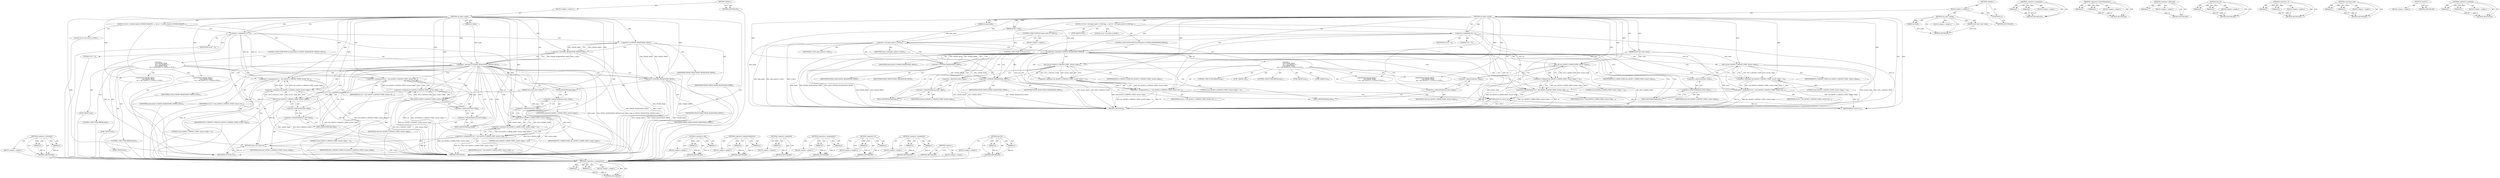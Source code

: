 digraph "&lt;operator&gt;.notEquals" {
vulnerable_106 [label=<(METHOD,&lt;operator&gt;.notEquals)>];
vulnerable_107 [label=<(PARAM,p1)>];
vulnerable_108 [label=<(PARAM,p2)>];
vulnerable_109 [label=<(BLOCK,&lt;empty&gt;,&lt;empty&gt;)>];
vulnerable_110 [label=<(METHOD_RETURN,ANY)>];
vulnerable_6 [label=<(METHOD,&lt;global&gt;)<SUB>1</SUB>>];
vulnerable_7 [label=<(BLOCK,&lt;empty&gt;,&lt;empty&gt;)<SUB>1</SUB>>];
vulnerable_8 [label=<(METHOD,can_open_cached)<SUB>1</SUB>>];
vulnerable_9 [label=<(PARAM,struct nfs4_state *state)<SUB>1</SUB>>];
vulnerable_10 [label=<(PARAM,int mode)<SUB>1</SUB>>];
vulnerable_11 [label=<(BLOCK,{
 	int ret = 0;
	switch (mode &amp; (FMODE_READ|FM...,{
 	int ret = 0;
	switch (mode &amp; (FMODE_READ|FM...)<SUB>2</SUB>>];
vulnerable_12 [label="<(LOCAL,int ret: int)<SUB>3</SUB>>"];
vulnerable_13 [label=<(&lt;operator&gt;.assignment,ret = 0)<SUB>3</SUB>>];
vulnerable_14 [label=<(IDENTIFIER,ret,ret = 0)<SUB>3</SUB>>];
vulnerable_15 [label=<(LITERAL,0,ret = 0)<SUB>3</SUB>>];
vulnerable_16 [label=<(CONTROL_STRUCTURE,SWITCH,switch(mode &amp; (FMODE_READ|FMODE_WRITE|O_EXCL)))<SUB>4</SUB>>];
vulnerable_17 [label=<(&lt;operator&gt;.and,mode &amp; (FMODE_READ|FMODE_WRITE|O_EXCL))<SUB>4</SUB>>];
vulnerable_18 [label=<(IDENTIFIER,mode,mode &amp; (FMODE_READ|FMODE_WRITE|O_EXCL))<SUB>4</SUB>>];
vulnerable_19 [label=<(&lt;operator&gt;.or,FMODE_READ|FMODE_WRITE|O_EXCL)<SUB>4</SUB>>];
vulnerable_20 [label=<(&lt;operator&gt;.or,FMODE_READ|FMODE_WRITE)<SUB>4</SUB>>];
vulnerable_21 [label=<(IDENTIFIER,FMODE_READ,FMODE_READ|FMODE_WRITE)<SUB>4</SUB>>];
vulnerable_22 [label=<(IDENTIFIER,FMODE_WRITE,FMODE_READ|FMODE_WRITE)<SUB>4</SUB>>];
vulnerable_23 [label=<(IDENTIFIER,O_EXCL,FMODE_READ|FMODE_WRITE|O_EXCL)<SUB>4</SUB>>];
vulnerable_24 [label="<(BLOCK,{
 		case FMODE_READ:
 			ret |= test_bit(NFS_O...,{
 		case FMODE_READ:
 			ret |= test_bit(NFS_O...)<SUB>4</SUB>>"];
vulnerable_25 [label=<(JUMP_TARGET,case)<SUB>5</SUB>>];
vulnerable_26 [label="<(IDENTIFIER,FMODE_READ,{
 		case FMODE_READ:
 			ret |= test_bit(NFS_O...)<SUB>5</SUB>>"];
vulnerable_27 [label=<(&lt;operators&gt;.assignmentOr,ret |= test_bit(NFS_O_RDONLY_STATE, &amp;state-&gt;fla...)<SUB>6</SUB>>];
vulnerable_28 [label=<(IDENTIFIER,ret,ret |= test_bit(NFS_O_RDONLY_STATE, &amp;state-&gt;fla...)<SUB>6</SUB>>];
vulnerable_29 [label=<(&lt;operator&gt;.notEquals,test_bit(NFS_O_RDONLY_STATE, &amp;state-&gt;flags) != 0)<SUB>6</SUB>>];
vulnerable_30 [label=<(test_bit,test_bit(NFS_O_RDONLY_STATE, &amp;state-&gt;flags))<SUB>6</SUB>>];
vulnerable_31 [label=<(IDENTIFIER,NFS_O_RDONLY_STATE,test_bit(NFS_O_RDONLY_STATE, &amp;state-&gt;flags))<SUB>6</SUB>>];
vulnerable_32 [label=<(&lt;operator&gt;.addressOf,&amp;state-&gt;flags)<SUB>6</SUB>>];
vulnerable_33 [label=<(&lt;operator&gt;.indirectFieldAccess,state-&gt;flags)<SUB>6</SUB>>];
vulnerable_34 [label=<(IDENTIFIER,state,test_bit(NFS_O_RDONLY_STATE, &amp;state-&gt;flags))<SUB>6</SUB>>];
vulnerable_35 [label=<(FIELD_IDENTIFIER,flags,flags)<SUB>6</SUB>>];
vulnerable_36 [label=<(LITERAL,0,test_bit(NFS_O_RDONLY_STATE, &amp;state-&gt;flags) != 0)<SUB>6</SUB>>];
vulnerable_37 [label=<(CONTROL_STRUCTURE,BREAK,break;)<SUB>7</SUB>>];
vulnerable_38 [label=<(JUMP_TARGET,case)<SUB>8</SUB>>];
vulnerable_39 [label="<(IDENTIFIER,FMODE_WRITE,{
 		case FMODE_READ:
 			ret |= test_bit(NFS_O...)<SUB>8</SUB>>"];
vulnerable_40 [label=<(&lt;operators&gt;.assignmentOr,ret |= test_bit(NFS_O_WRONLY_STATE, &amp;state-&gt;fla...)<SUB>9</SUB>>];
vulnerable_41 [label=<(IDENTIFIER,ret,ret |= test_bit(NFS_O_WRONLY_STATE, &amp;state-&gt;fla...)<SUB>9</SUB>>];
vulnerable_42 [label=<(&lt;operator&gt;.notEquals,test_bit(NFS_O_WRONLY_STATE, &amp;state-&gt;flags) != 0)<SUB>9</SUB>>];
vulnerable_43 [label=<(test_bit,test_bit(NFS_O_WRONLY_STATE, &amp;state-&gt;flags))<SUB>9</SUB>>];
vulnerable_44 [label=<(IDENTIFIER,NFS_O_WRONLY_STATE,test_bit(NFS_O_WRONLY_STATE, &amp;state-&gt;flags))<SUB>9</SUB>>];
vulnerable_45 [label=<(&lt;operator&gt;.addressOf,&amp;state-&gt;flags)<SUB>9</SUB>>];
vulnerable_46 [label=<(&lt;operator&gt;.indirectFieldAccess,state-&gt;flags)<SUB>9</SUB>>];
vulnerable_47 [label=<(IDENTIFIER,state,test_bit(NFS_O_WRONLY_STATE, &amp;state-&gt;flags))<SUB>9</SUB>>];
vulnerable_48 [label=<(FIELD_IDENTIFIER,flags,flags)<SUB>9</SUB>>];
vulnerable_49 [label=<(LITERAL,0,test_bit(NFS_O_WRONLY_STATE, &amp;state-&gt;flags) != 0)<SUB>9</SUB>>];
vulnerable_50 [label=<(CONTROL_STRUCTURE,BREAK,break;)<SUB>10</SUB>>];
vulnerable_51 [label=<(JUMP_TARGET,case)<SUB>11</SUB>>];
vulnerable_52 [label=<(&lt;operator&gt;.or,FMODE_READ|FMODE_WRITE)<SUB>11</SUB>>];
vulnerable_53 [label=<(IDENTIFIER,FMODE_READ,FMODE_READ|FMODE_WRITE)<SUB>11</SUB>>];
vulnerable_54 [label=<(IDENTIFIER,FMODE_WRITE,FMODE_READ|FMODE_WRITE)<SUB>11</SUB>>];
vulnerable_55 [label=<(&lt;operators&gt;.assignmentOr,ret |= test_bit(NFS_O_RDWR_STATE, &amp;state-&gt;flags...)<SUB>12</SUB>>];
vulnerable_56 [label=<(IDENTIFIER,ret,ret |= test_bit(NFS_O_RDWR_STATE, &amp;state-&gt;flags...)<SUB>12</SUB>>];
vulnerable_57 [label=<(&lt;operator&gt;.notEquals,test_bit(NFS_O_RDWR_STATE, &amp;state-&gt;flags) != 0)<SUB>12</SUB>>];
vulnerable_58 [label=<(test_bit,test_bit(NFS_O_RDWR_STATE, &amp;state-&gt;flags))<SUB>12</SUB>>];
vulnerable_59 [label=<(IDENTIFIER,NFS_O_RDWR_STATE,test_bit(NFS_O_RDWR_STATE, &amp;state-&gt;flags))<SUB>12</SUB>>];
vulnerable_60 [label=<(&lt;operator&gt;.addressOf,&amp;state-&gt;flags)<SUB>12</SUB>>];
vulnerable_61 [label=<(&lt;operator&gt;.indirectFieldAccess,state-&gt;flags)<SUB>12</SUB>>];
vulnerable_62 [label=<(IDENTIFIER,state,test_bit(NFS_O_RDWR_STATE, &amp;state-&gt;flags))<SUB>12</SUB>>];
vulnerable_63 [label=<(FIELD_IDENTIFIER,flags,flags)<SUB>12</SUB>>];
vulnerable_64 [label=<(LITERAL,0,test_bit(NFS_O_RDWR_STATE, &amp;state-&gt;flags) != 0)<SUB>12</SUB>>];
vulnerable_65 [label=<(RETURN,return ret;,return ret;)<SUB>14</SUB>>];
vulnerable_66 [label=<(IDENTIFIER,ret,return ret;)<SUB>14</SUB>>];
vulnerable_67 [label=<(METHOD_RETURN,int)<SUB>1</SUB>>];
vulnerable_69 [label=<(METHOD_RETURN,ANY)<SUB>1</SUB>>];
vulnerable_91 [label=<(METHOD,&lt;operator&gt;.and)>];
vulnerable_92 [label=<(PARAM,p1)>];
vulnerable_93 [label=<(PARAM,p2)>];
vulnerable_94 [label=<(BLOCK,&lt;empty&gt;,&lt;empty&gt;)>];
vulnerable_95 [label=<(METHOD_RETURN,ANY)>];
vulnerable_120 [label=<(METHOD,&lt;operator&gt;.indirectFieldAccess)>];
vulnerable_121 [label=<(PARAM,p1)>];
vulnerable_122 [label=<(PARAM,p2)>];
vulnerable_123 [label=<(BLOCK,&lt;empty&gt;,&lt;empty&gt;)>];
vulnerable_124 [label=<(METHOD_RETURN,ANY)>];
vulnerable_116 [label=<(METHOD,&lt;operator&gt;.addressOf)>];
vulnerable_117 [label=<(PARAM,p1)>];
vulnerable_118 [label=<(BLOCK,&lt;empty&gt;,&lt;empty&gt;)>];
vulnerable_119 [label=<(METHOD_RETURN,ANY)>];
vulnerable_101 [label=<(METHOD,&lt;operators&gt;.assignmentOr)>];
vulnerable_102 [label=<(PARAM,p1)>];
vulnerable_103 [label=<(PARAM,p2)>];
vulnerable_104 [label=<(BLOCK,&lt;empty&gt;,&lt;empty&gt;)>];
vulnerable_105 [label=<(METHOD_RETURN,ANY)>];
vulnerable_96 [label=<(METHOD,&lt;operator&gt;.or)>];
vulnerable_97 [label=<(PARAM,p1)>];
vulnerable_98 [label=<(PARAM,p2)>];
vulnerable_99 [label=<(BLOCK,&lt;empty&gt;,&lt;empty&gt;)>];
vulnerable_100 [label=<(METHOD_RETURN,ANY)>];
vulnerable_86 [label=<(METHOD,&lt;operator&gt;.assignment)>];
vulnerable_87 [label=<(PARAM,p1)>];
vulnerable_88 [label=<(PARAM,p2)>];
vulnerable_89 [label=<(BLOCK,&lt;empty&gt;,&lt;empty&gt;)>];
vulnerable_90 [label=<(METHOD_RETURN,ANY)>];
vulnerable_80 [label=<(METHOD,&lt;global&gt;)<SUB>1</SUB>>];
vulnerable_81 [label=<(BLOCK,&lt;empty&gt;,&lt;empty&gt;)>];
vulnerable_82 [label=<(METHOD_RETURN,ANY)>];
vulnerable_111 [label=<(METHOD,test_bit)>];
vulnerable_112 [label=<(PARAM,p1)>];
vulnerable_113 [label=<(PARAM,p2)>];
vulnerable_114 [label=<(BLOCK,&lt;empty&gt;,&lt;empty&gt;)>];
vulnerable_115 [label=<(METHOD_RETURN,ANY)>];
fixed_116 [label=<(METHOD,&lt;operators&gt;.assignmentOr)>];
fixed_117 [label=<(PARAM,p1)>];
fixed_118 [label=<(PARAM,p2)>];
fixed_119 [label=<(BLOCK,&lt;empty&gt;,&lt;empty&gt;)>];
fixed_120 [label=<(METHOD_RETURN,ANY)>];
fixed_6 [label=<(METHOD,&lt;global&gt;)<SUB>1</SUB>>];
fixed_7 [label=<(BLOCK,&lt;empty&gt;,&lt;empty&gt;)<SUB>1</SUB>>];
fixed_8 [label=<(METHOD,can_open_cached)<SUB>1</SUB>>];
fixed_9 [label=<(PARAM,struct nfs4_state *state)<SUB>1</SUB>>];
fixed_10 [label=<(PARAM,int mode)<SUB>1</SUB>>];
fixed_11 [label=<(BLOCK,&lt;empty&gt;,&lt;empty&gt;)>];
fixed_12 [label=<(METHOD_RETURN,int)<SUB>1</SUB>>];
fixed_14 [label=<(UNKNOWN,),))<SUB>1</SUB>>];
fixed_15 [label=<(METHOD,can_open_cached)<SUB>2</SUB>>];
fixed_16 [label=<(PARAM,struct nfs4_state *state)<SUB>2</SUB>>];
fixed_17 [label=<(PARAM,fmode_t mode)<SUB>2</SUB>>];
fixed_18 [label=<(PARAM,int open_mode)<SUB>2</SUB>>];
fixed_19 [label=<(BLOCK,{
 	int ret = 0;

	if (open_mode &amp; O_EXCL)
		go...,{
 	int ret = 0;

	if (open_mode &amp; O_EXCL)
		go...)<SUB>3</SUB>>];
fixed_20 [label="<(LOCAL,int ret: int)<SUB>4</SUB>>"];
fixed_21 [label=<(&lt;operator&gt;.assignment,ret = 0)<SUB>4</SUB>>];
fixed_22 [label=<(IDENTIFIER,ret,ret = 0)<SUB>4</SUB>>];
fixed_23 [label=<(LITERAL,0,ret = 0)<SUB>4</SUB>>];
fixed_24 [label=<(CONTROL_STRUCTURE,IF,if (open_mode &amp; O_EXCL))<SUB>6</SUB>>];
fixed_25 [label=<(&lt;operator&gt;.and,open_mode &amp; O_EXCL)<SUB>6</SUB>>];
fixed_26 [label=<(IDENTIFIER,open_mode,open_mode &amp; O_EXCL)<SUB>6</SUB>>];
fixed_27 [label=<(IDENTIFIER,O_EXCL,open_mode &amp; O_EXCL)<SUB>6</SUB>>];
fixed_28 [label=<(BLOCK,&lt;empty&gt;,&lt;empty&gt;)<SUB>7</SUB>>];
fixed_29 [label=<(CONTROL_STRUCTURE,GOTO,goto out;)<SUB>7</SUB>>];
fixed_30 [label=<(CONTROL_STRUCTURE,SWITCH,switch(mode &amp; (FMODE_READ|FMODE_WRITE)))<SUB>8</SUB>>];
fixed_31 [label=<(&lt;operator&gt;.and,mode &amp; (FMODE_READ|FMODE_WRITE))<SUB>8</SUB>>];
fixed_32 [label=<(IDENTIFIER,mode,mode &amp; (FMODE_READ|FMODE_WRITE))<SUB>8</SUB>>];
fixed_33 [label=<(&lt;operator&gt;.or,FMODE_READ|FMODE_WRITE)<SUB>8</SUB>>];
fixed_34 [label=<(IDENTIFIER,FMODE_READ,FMODE_READ|FMODE_WRITE)<SUB>8</SUB>>];
fixed_35 [label=<(IDENTIFIER,FMODE_WRITE,FMODE_READ|FMODE_WRITE)<SUB>8</SUB>>];
fixed_36 [label="<(BLOCK,{
 		case FMODE_READ:
 			ret |= test_bit(NFS_O...,{
 		case FMODE_READ:
 			ret |= test_bit(NFS_O...)<SUB>8</SUB>>"];
fixed_37 [label=<(JUMP_TARGET,case)<SUB>9</SUB>>];
fixed_38 [label="<(IDENTIFIER,FMODE_READ,{
 		case FMODE_READ:
 			ret |= test_bit(NFS_O...)<SUB>9</SUB>>"];
fixed_39 [label=<(&lt;operators&gt;.assignmentOr,ret |= test_bit(NFS_O_RDONLY_STATE, &amp;state-&gt;fla...)<SUB>10</SUB>>];
fixed_40 [label=<(IDENTIFIER,ret,ret |= test_bit(NFS_O_RDONLY_STATE, &amp;state-&gt;fla...)<SUB>10</SUB>>];
fixed_41 [label=<(&lt;operator&gt;.notEquals,test_bit(NFS_O_RDONLY_STATE, &amp;state-&gt;flags) != 0)<SUB>10</SUB>>];
fixed_42 [label=<(test_bit,test_bit(NFS_O_RDONLY_STATE, &amp;state-&gt;flags))<SUB>10</SUB>>];
fixed_43 [label=<(IDENTIFIER,NFS_O_RDONLY_STATE,test_bit(NFS_O_RDONLY_STATE, &amp;state-&gt;flags))<SUB>10</SUB>>];
fixed_44 [label=<(&lt;operator&gt;.addressOf,&amp;state-&gt;flags)<SUB>10</SUB>>];
fixed_45 [label=<(&lt;operator&gt;.indirectFieldAccess,state-&gt;flags)<SUB>10</SUB>>];
fixed_46 [label=<(IDENTIFIER,state,test_bit(NFS_O_RDONLY_STATE, &amp;state-&gt;flags))<SUB>10</SUB>>];
fixed_47 [label=<(FIELD_IDENTIFIER,flags,flags)<SUB>10</SUB>>];
fixed_48 [label=<(LITERAL,0,test_bit(NFS_O_RDONLY_STATE, &amp;state-&gt;flags) != 0)<SUB>10</SUB>>];
fixed_49 [label=<(CONTROL_STRUCTURE,BREAK,break;)<SUB>11</SUB>>];
fixed_50 [label=<(JUMP_TARGET,case)<SUB>12</SUB>>];
fixed_51 [label="<(IDENTIFIER,FMODE_WRITE,{
 		case FMODE_READ:
 			ret |= test_bit(NFS_O...)<SUB>12</SUB>>"];
fixed_52 [label=<(&lt;operators&gt;.assignmentOr,ret |= test_bit(NFS_O_WRONLY_STATE, &amp;state-&gt;fla...)<SUB>13</SUB>>];
fixed_53 [label=<(IDENTIFIER,ret,ret |= test_bit(NFS_O_WRONLY_STATE, &amp;state-&gt;fla...)<SUB>13</SUB>>];
fixed_54 [label=<(&lt;operator&gt;.notEquals,test_bit(NFS_O_WRONLY_STATE, &amp;state-&gt;flags) != 0)<SUB>13</SUB>>];
fixed_55 [label=<(test_bit,test_bit(NFS_O_WRONLY_STATE, &amp;state-&gt;flags))<SUB>13</SUB>>];
fixed_56 [label=<(IDENTIFIER,NFS_O_WRONLY_STATE,test_bit(NFS_O_WRONLY_STATE, &amp;state-&gt;flags))<SUB>13</SUB>>];
fixed_57 [label=<(&lt;operator&gt;.addressOf,&amp;state-&gt;flags)<SUB>13</SUB>>];
fixed_58 [label=<(&lt;operator&gt;.indirectFieldAccess,state-&gt;flags)<SUB>13</SUB>>];
fixed_59 [label=<(IDENTIFIER,state,test_bit(NFS_O_WRONLY_STATE, &amp;state-&gt;flags))<SUB>13</SUB>>];
fixed_60 [label=<(FIELD_IDENTIFIER,flags,flags)<SUB>13</SUB>>];
fixed_61 [label=<(LITERAL,0,test_bit(NFS_O_WRONLY_STATE, &amp;state-&gt;flags) != 0)<SUB>13</SUB>>];
fixed_62 [label=<(CONTROL_STRUCTURE,BREAK,break;)<SUB>14</SUB>>];
fixed_63 [label=<(JUMP_TARGET,case)<SUB>15</SUB>>];
fixed_64 [label=<(&lt;operator&gt;.or,FMODE_READ|FMODE_WRITE)<SUB>15</SUB>>];
fixed_65 [label=<(IDENTIFIER,FMODE_READ,FMODE_READ|FMODE_WRITE)<SUB>15</SUB>>];
fixed_66 [label=<(IDENTIFIER,FMODE_WRITE,FMODE_READ|FMODE_WRITE)<SUB>15</SUB>>];
fixed_67 [label=<(&lt;operators&gt;.assignmentOr,ret |= test_bit(NFS_O_RDWR_STATE, &amp;state-&gt;flags...)<SUB>16</SUB>>];
fixed_68 [label=<(IDENTIFIER,ret,ret |= test_bit(NFS_O_RDWR_STATE, &amp;state-&gt;flags...)<SUB>16</SUB>>];
fixed_69 [label=<(&lt;operator&gt;.notEquals,test_bit(NFS_O_RDWR_STATE, &amp;state-&gt;flags) != 0)<SUB>16</SUB>>];
fixed_70 [label=<(test_bit,test_bit(NFS_O_RDWR_STATE, &amp;state-&gt;flags))<SUB>16</SUB>>];
fixed_71 [label=<(IDENTIFIER,NFS_O_RDWR_STATE,test_bit(NFS_O_RDWR_STATE, &amp;state-&gt;flags))<SUB>16</SUB>>];
fixed_72 [label=<(&lt;operator&gt;.addressOf,&amp;state-&gt;flags)<SUB>16</SUB>>];
fixed_73 [label=<(&lt;operator&gt;.indirectFieldAccess,state-&gt;flags)<SUB>16</SUB>>];
fixed_74 [label=<(IDENTIFIER,state,test_bit(NFS_O_RDWR_STATE, &amp;state-&gt;flags))<SUB>16</SUB>>];
fixed_75 [label=<(FIELD_IDENTIFIER,flags,flags)<SUB>16</SUB>>];
fixed_76 [label=<(LITERAL,0,test_bit(NFS_O_RDWR_STATE, &amp;state-&gt;flags) != 0)<SUB>16</SUB>>];
fixed_77 [label=<(JUMP_TARGET,out)<SUB>18</SUB>>];
fixed_78 [label=<(RETURN,return ret;,return ret;)<SUB>19</SUB>>];
fixed_79 [label=<(IDENTIFIER,ret,return ret;)<SUB>19</SUB>>];
fixed_80 [label=<(METHOD_RETURN,int)<SUB>2</SUB>>];
fixed_82 [label=<(METHOD_RETURN,ANY)<SUB>1</SUB>>];
fixed_101 [label=<(METHOD,&lt;operator&gt;.assignment)>];
fixed_102 [label=<(PARAM,p1)>];
fixed_103 [label=<(PARAM,p2)>];
fixed_104 [label=<(BLOCK,&lt;empty&gt;,&lt;empty&gt;)>];
fixed_105 [label=<(METHOD_RETURN,ANY)>];
fixed_135 [label=<(METHOD,&lt;operator&gt;.indirectFieldAccess)>];
fixed_136 [label=<(PARAM,p1)>];
fixed_137 [label=<(PARAM,p2)>];
fixed_138 [label=<(BLOCK,&lt;empty&gt;,&lt;empty&gt;)>];
fixed_139 [label=<(METHOD_RETURN,ANY)>];
fixed_131 [label=<(METHOD,&lt;operator&gt;.addressOf)>];
fixed_132 [label=<(PARAM,p1)>];
fixed_133 [label=<(BLOCK,&lt;empty&gt;,&lt;empty&gt;)>];
fixed_134 [label=<(METHOD_RETURN,ANY)>];
fixed_126 [label=<(METHOD,test_bit)>];
fixed_127 [label=<(PARAM,p1)>];
fixed_128 [label=<(PARAM,p2)>];
fixed_129 [label=<(BLOCK,&lt;empty&gt;,&lt;empty&gt;)>];
fixed_130 [label=<(METHOD_RETURN,ANY)>];
fixed_111 [label=<(METHOD,&lt;operator&gt;.or)>];
fixed_112 [label=<(PARAM,p1)>];
fixed_113 [label=<(PARAM,p2)>];
fixed_114 [label=<(BLOCK,&lt;empty&gt;,&lt;empty&gt;)>];
fixed_115 [label=<(METHOD_RETURN,ANY)>];
fixed_106 [label=<(METHOD,&lt;operator&gt;.and)>];
fixed_107 [label=<(PARAM,p1)>];
fixed_108 [label=<(PARAM,p2)>];
fixed_109 [label=<(BLOCK,&lt;empty&gt;,&lt;empty&gt;)>];
fixed_110 [label=<(METHOD_RETURN,ANY)>];
fixed_95 [label=<(METHOD,&lt;global&gt;)<SUB>1</SUB>>];
fixed_96 [label=<(BLOCK,&lt;empty&gt;,&lt;empty&gt;)>];
fixed_97 [label=<(METHOD_RETURN,ANY)>];
fixed_121 [label=<(METHOD,&lt;operator&gt;.notEquals)>];
fixed_122 [label=<(PARAM,p1)>];
fixed_123 [label=<(PARAM,p2)>];
fixed_124 [label=<(BLOCK,&lt;empty&gt;,&lt;empty&gt;)>];
fixed_125 [label=<(METHOD_RETURN,ANY)>];
vulnerable_106 -> vulnerable_107  [key=0, label="AST: "];
vulnerable_106 -> vulnerable_107  [key=1, label="DDG: "];
vulnerable_106 -> vulnerable_109  [key=0, label="AST: "];
vulnerable_106 -> vulnerable_108  [key=0, label="AST: "];
vulnerable_106 -> vulnerable_108  [key=1, label="DDG: "];
vulnerable_106 -> vulnerable_110  [key=0, label="AST: "];
vulnerable_106 -> vulnerable_110  [key=1, label="CFG: "];
vulnerable_107 -> vulnerable_110  [key=0, label="DDG: p1"];
vulnerable_108 -> vulnerable_110  [key=0, label="DDG: p2"];
vulnerable_109 -> fixed_116  [key=0];
vulnerable_110 -> fixed_116  [key=0];
vulnerable_6 -> vulnerable_7  [key=0, label="AST: "];
vulnerable_6 -> vulnerable_69  [key=0, label="AST: "];
vulnerable_6 -> vulnerable_69  [key=1, label="CFG: "];
vulnerable_7 -> vulnerable_8  [key=0, label="AST: "];
vulnerable_8 -> vulnerable_9  [key=0, label="AST: "];
vulnerable_8 -> vulnerable_9  [key=1, label="DDG: "];
vulnerable_8 -> vulnerable_10  [key=0, label="AST: "];
vulnerable_8 -> vulnerable_10  [key=1, label="DDG: "];
vulnerable_8 -> vulnerable_11  [key=0, label="AST: "];
vulnerable_8 -> vulnerable_67  [key=0, label="AST: "];
vulnerable_8 -> vulnerable_13  [key=0, label="CFG: "];
vulnerable_8 -> vulnerable_13  [key=1, label="DDG: "];
vulnerable_8 -> vulnerable_66  [key=0, label="DDG: "];
vulnerable_8 -> vulnerable_17  [key=0, label="DDG: "];
vulnerable_8 -> vulnerable_26  [key=0, label="DDG: "];
vulnerable_8 -> vulnerable_39  [key=0, label="DDG: "];
vulnerable_8 -> vulnerable_19  [key=0, label="DDG: "];
vulnerable_8 -> vulnerable_27  [key=0, label="DDG: "];
vulnerable_8 -> vulnerable_40  [key=0, label="DDG: "];
vulnerable_8 -> vulnerable_52  [key=0, label="DDG: "];
vulnerable_8 -> vulnerable_55  [key=0, label="DDG: "];
vulnerable_8 -> vulnerable_20  [key=0, label="DDG: "];
vulnerable_8 -> vulnerable_29  [key=0, label="DDG: "];
vulnerable_8 -> vulnerable_42  [key=0, label="DDG: "];
vulnerable_8 -> vulnerable_57  [key=0, label="DDG: "];
vulnerable_8 -> vulnerable_30  [key=0, label="DDG: "];
vulnerable_8 -> vulnerable_43  [key=0, label="DDG: "];
vulnerable_8 -> vulnerable_58  [key=0, label="DDG: "];
vulnerable_9 -> vulnerable_67  [key=0, label="DDG: state"];
vulnerable_9 -> vulnerable_30  [key=0, label="DDG: state"];
vulnerable_9 -> vulnerable_43  [key=0, label="DDG: state"];
vulnerable_9 -> vulnerable_58  [key=0, label="DDG: state"];
vulnerable_10 -> vulnerable_17  [key=0, label="DDG: mode"];
vulnerable_11 -> vulnerable_12  [key=0, label="AST: "];
vulnerable_11 -> vulnerable_13  [key=0, label="AST: "];
vulnerable_11 -> vulnerable_16  [key=0, label="AST: "];
vulnerable_11 -> vulnerable_65  [key=0, label="AST: "];
vulnerable_12 -> fixed_116  [key=0];
vulnerable_13 -> vulnerable_14  [key=0, label="AST: "];
vulnerable_13 -> vulnerable_15  [key=0, label="AST: "];
vulnerable_13 -> vulnerable_20  [key=0, label="CFG: "];
vulnerable_13 -> vulnerable_67  [key=0, label="DDG: ret"];
vulnerable_13 -> vulnerable_67  [key=1, label="DDG: ret = 0"];
vulnerable_13 -> vulnerable_66  [key=0, label="DDG: ret"];
vulnerable_13 -> vulnerable_27  [key=0, label="DDG: ret"];
vulnerable_13 -> vulnerable_40  [key=0, label="DDG: ret"];
vulnerable_13 -> vulnerable_55  [key=0, label="DDG: ret"];
vulnerable_14 -> fixed_116  [key=0];
vulnerable_15 -> fixed_116  [key=0];
vulnerable_16 -> vulnerable_17  [key=0, label="AST: "];
vulnerable_16 -> vulnerable_24  [key=0, label="AST: "];
vulnerable_17 -> vulnerable_18  [key=0, label="AST: "];
vulnerable_17 -> vulnerable_19  [key=0, label="AST: "];
vulnerable_17 -> vulnerable_35  [key=0, label="CFG: "];
vulnerable_17 -> vulnerable_35  [key=1, label="CDG: "];
vulnerable_17 -> vulnerable_48  [key=0, label="CFG: "];
vulnerable_17 -> vulnerable_48  [key=1, label="CDG: "];
vulnerable_17 -> vulnerable_52  [key=0, label="CFG: "];
vulnerable_17 -> vulnerable_52  [key=1, label="CDG: "];
vulnerable_17 -> vulnerable_65  [key=0, label="CFG: "];
vulnerable_17 -> vulnerable_67  [key=0, label="DDG: mode"];
vulnerable_17 -> vulnerable_67  [key=1, label="DDG: FMODE_READ|FMODE_WRITE|O_EXCL"];
vulnerable_17 -> vulnerable_67  [key=2, label="DDG: mode &amp; (FMODE_READ|FMODE_WRITE|O_EXCL)"];
vulnerable_17 -> vulnerable_30  [key=0, label="CDG: "];
vulnerable_17 -> vulnerable_32  [key=0, label="CDG: "];
vulnerable_17 -> vulnerable_58  [key=0, label="CDG: "];
vulnerable_17 -> vulnerable_60  [key=0, label="CDG: "];
vulnerable_17 -> vulnerable_33  [key=0, label="CDG: "];
vulnerable_17 -> vulnerable_61  [key=0, label="CDG: "];
vulnerable_17 -> vulnerable_42  [key=0, label="CDG: "];
vulnerable_17 -> vulnerable_57  [key=0, label="CDG: "];
vulnerable_17 -> vulnerable_46  [key=0, label="CDG: "];
vulnerable_17 -> vulnerable_45  [key=0, label="CDG: "];
vulnerable_17 -> vulnerable_27  [key=0, label="CDG: "];
vulnerable_17 -> vulnerable_63  [key=0, label="CDG: "];
vulnerable_17 -> vulnerable_40  [key=0, label="CDG: "];
vulnerable_17 -> vulnerable_29  [key=0, label="CDG: "];
vulnerable_17 -> vulnerable_55  [key=0, label="CDG: "];
vulnerable_17 -> vulnerable_43  [key=0, label="CDG: "];
vulnerable_18 -> fixed_116  [key=0];
vulnerable_19 -> vulnerable_20  [key=0, label="AST: "];
vulnerable_19 -> vulnerable_23  [key=0, label="AST: "];
vulnerable_19 -> vulnerable_17  [key=0, label="CFG: "];
vulnerable_19 -> vulnerable_17  [key=1, label="DDG: FMODE_READ|FMODE_WRITE"];
vulnerable_19 -> vulnerable_17  [key=2, label="DDG: O_EXCL"];
vulnerable_19 -> vulnerable_67  [key=0, label="DDG: FMODE_READ|FMODE_WRITE"];
vulnerable_19 -> vulnerable_67  [key=1, label="DDG: O_EXCL"];
vulnerable_20 -> vulnerable_21  [key=0, label="AST: "];
vulnerable_20 -> vulnerable_22  [key=0, label="AST: "];
vulnerable_20 -> vulnerable_19  [key=0, label="CFG: "];
vulnerable_20 -> vulnerable_19  [key=1, label="DDG: FMODE_READ"];
vulnerable_20 -> vulnerable_19  [key=2, label="DDG: FMODE_WRITE"];
vulnerable_20 -> vulnerable_67  [key=0, label="DDG: FMODE_READ"];
vulnerable_20 -> vulnerable_67  [key=1, label="DDG: FMODE_WRITE"];
vulnerable_20 -> vulnerable_52  [key=0, label="DDG: FMODE_READ"];
vulnerable_20 -> vulnerable_52  [key=1, label="DDG: FMODE_WRITE"];
vulnerable_21 -> fixed_116  [key=0];
vulnerable_22 -> fixed_116  [key=0];
vulnerable_23 -> fixed_116  [key=0];
vulnerable_24 -> vulnerable_25  [key=0, label="AST: "];
vulnerable_24 -> vulnerable_26  [key=0, label="AST: "];
vulnerable_24 -> vulnerable_27  [key=0, label="AST: "];
vulnerable_24 -> vulnerable_37  [key=0, label="AST: "];
vulnerable_24 -> vulnerable_38  [key=0, label="AST: "];
vulnerable_24 -> vulnerable_39  [key=0, label="AST: "];
vulnerable_24 -> vulnerable_40  [key=0, label="AST: "];
vulnerable_24 -> vulnerable_50  [key=0, label="AST: "];
vulnerable_24 -> vulnerable_51  [key=0, label="AST: "];
vulnerable_24 -> vulnerable_52  [key=0, label="AST: "];
vulnerable_24 -> vulnerable_55  [key=0, label="AST: "];
vulnerable_25 -> fixed_116  [key=0];
vulnerable_26 -> fixed_116  [key=0];
vulnerable_27 -> vulnerable_28  [key=0, label="AST: "];
vulnerable_27 -> vulnerable_29  [key=0, label="AST: "];
vulnerable_27 -> vulnerable_65  [key=0, label="CFG: "];
vulnerable_27 -> vulnerable_67  [key=0, label="DDG: ret"];
vulnerable_27 -> vulnerable_67  [key=1, label="DDG: test_bit(NFS_O_RDONLY_STATE, &amp;state-&gt;flags) != 0"];
vulnerable_27 -> vulnerable_66  [key=0, label="DDG: ret"];
vulnerable_28 -> fixed_116  [key=0];
vulnerable_29 -> vulnerable_30  [key=0, label="AST: "];
vulnerable_29 -> vulnerable_36  [key=0, label="AST: "];
vulnerable_29 -> vulnerable_27  [key=0, label="CFG: "];
vulnerable_29 -> vulnerable_27  [key=1, label="DDG: test_bit(NFS_O_RDONLY_STATE, &amp;state-&gt;flags)"];
vulnerable_29 -> vulnerable_27  [key=2, label="DDG: 0"];
vulnerable_29 -> vulnerable_67  [key=0, label="DDG: test_bit(NFS_O_RDONLY_STATE, &amp;state-&gt;flags)"];
vulnerable_30 -> vulnerable_31  [key=0, label="AST: "];
vulnerable_30 -> vulnerable_32  [key=0, label="AST: "];
vulnerable_30 -> vulnerable_29  [key=0, label="CFG: "];
vulnerable_30 -> vulnerable_29  [key=1, label="DDG: NFS_O_RDONLY_STATE"];
vulnerable_30 -> vulnerable_29  [key=2, label="DDG: &amp;state-&gt;flags"];
vulnerable_30 -> vulnerable_67  [key=0, label="DDG: &amp;state-&gt;flags"];
vulnerable_30 -> vulnerable_67  [key=1, label="DDG: NFS_O_RDONLY_STATE"];
vulnerable_31 -> fixed_116  [key=0];
vulnerable_32 -> vulnerable_33  [key=0, label="AST: "];
vulnerable_32 -> vulnerable_30  [key=0, label="CFG: "];
vulnerable_33 -> vulnerable_34  [key=0, label="AST: "];
vulnerable_33 -> vulnerable_35  [key=0, label="AST: "];
vulnerable_33 -> vulnerable_32  [key=0, label="CFG: "];
vulnerable_34 -> fixed_116  [key=0];
vulnerable_35 -> vulnerable_33  [key=0, label="CFG: "];
vulnerable_36 -> fixed_116  [key=0];
vulnerable_37 -> fixed_116  [key=0];
vulnerable_38 -> fixed_116  [key=0];
vulnerable_39 -> fixed_116  [key=0];
vulnerable_40 -> vulnerable_41  [key=0, label="AST: "];
vulnerable_40 -> vulnerable_42  [key=0, label="AST: "];
vulnerable_40 -> vulnerable_65  [key=0, label="CFG: "];
vulnerable_40 -> vulnerable_67  [key=0, label="DDG: ret"];
vulnerable_40 -> vulnerable_67  [key=1, label="DDG: test_bit(NFS_O_WRONLY_STATE, &amp;state-&gt;flags) != 0"];
vulnerable_40 -> vulnerable_66  [key=0, label="DDG: ret"];
vulnerable_41 -> fixed_116  [key=0];
vulnerable_42 -> vulnerable_43  [key=0, label="AST: "];
vulnerable_42 -> vulnerable_49  [key=0, label="AST: "];
vulnerable_42 -> vulnerable_40  [key=0, label="CFG: "];
vulnerable_42 -> vulnerable_40  [key=1, label="DDG: test_bit(NFS_O_WRONLY_STATE, &amp;state-&gt;flags)"];
vulnerable_42 -> vulnerable_40  [key=2, label="DDG: 0"];
vulnerable_42 -> vulnerable_67  [key=0, label="DDG: test_bit(NFS_O_WRONLY_STATE, &amp;state-&gt;flags)"];
vulnerable_43 -> vulnerable_44  [key=0, label="AST: "];
vulnerable_43 -> vulnerable_45  [key=0, label="AST: "];
vulnerable_43 -> vulnerable_42  [key=0, label="CFG: "];
vulnerable_43 -> vulnerable_42  [key=1, label="DDG: NFS_O_WRONLY_STATE"];
vulnerable_43 -> vulnerable_42  [key=2, label="DDG: &amp;state-&gt;flags"];
vulnerable_43 -> vulnerable_67  [key=0, label="DDG: &amp;state-&gt;flags"];
vulnerable_43 -> vulnerable_67  [key=1, label="DDG: NFS_O_WRONLY_STATE"];
vulnerable_44 -> fixed_116  [key=0];
vulnerable_45 -> vulnerable_46  [key=0, label="AST: "];
vulnerable_45 -> vulnerable_43  [key=0, label="CFG: "];
vulnerable_46 -> vulnerable_47  [key=0, label="AST: "];
vulnerable_46 -> vulnerable_48  [key=0, label="AST: "];
vulnerable_46 -> vulnerable_45  [key=0, label="CFG: "];
vulnerable_47 -> fixed_116  [key=0];
vulnerable_48 -> vulnerable_46  [key=0, label="CFG: "];
vulnerable_49 -> fixed_116  [key=0];
vulnerable_50 -> fixed_116  [key=0];
vulnerable_51 -> fixed_116  [key=0];
vulnerable_52 -> vulnerable_53  [key=0, label="AST: "];
vulnerable_52 -> vulnerable_54  [key=0, label="AST: "];
vulnerable_52 -> vulnerable_63  [key=0, label="CFG: "];
vulnerable_52 -> vulnerable_67  [key=0, label="DDG: FMODE_READ"];
vulnerable_52 -> vulnerable_67  [key=1, label="DDG: FMODE_WRITE"];
vulnerable_52 -> vulnerable_67  [key=2, label="DDG: FMODE_READ|FMODE_WRITE"];
vulnerable_53 -> fixed_116  [key=0];
vulnerable_54 -> fixed_116  [key=0];
vulnerable_55 -> vulnerable_56  [key=0, label="AST: "];
vulnerable_55 -> vulnerable_57  [key=0, label="AST: "];
vulnerable_55 -> vulnerable_65  [key=0, label="CFG: "];
vulnerable_55 -> vulnerable_67  [key=0, label="DDG: ret"];
vulnerable_55 -> vulnerable_67  [key=1, label="DDG: test_bit(NFS_O_RDWR_STATE, &amp;state-&gt;flags) != 0"];
vulnerable_55 -> vulnerable_66  [key=0, label="DDG: ret"];
vulnerable_56 -> fixed_116  [key=0];
vulnerable_57 -> vulnerable_58  [key=0, label="AST: "];
vulnerable_57 -> vulnerable_64  [key=0, label="AST: "];
vulnerable_57 -> vulnerable_55  [key=0, label="CFG: "];
vulnerable_57 -> vulnerable_55  [key=1, label="DDG: test_bit(NFS_O_RDWR_STATE, &amp;state-&gt;flags)"];
vulnerable_57 -> vulnerable_55  [key=2, label="DDG: 0"];
vulnerable_57 -> vulnerable_67  [key=0, label="DDG: test_bit(NFS_O_RDWR_STATE, &amp;state-&gt;flags)"];
vulnerable_58 -> vulnerable_59  [key=0, label="AST: "];
vulnerable_58 -> vulnerable_60  [key=0, label="AST: "];
vulnerable_58 -> vulnerable_57  [key=0, label="CFG: "];
vulnerable_58 -> vulnerable_57  [key=1, label="DDG: NFS_O_RDWR_STATE"];
vulnerable_58 -> vulnerable_57  [key=2, label="DDG: &amp;state-&gt;flags"];
vulnerable_58 -> vulnerable_67  [key=0, label="DDG: &amp;state-&gt;flags"];
vulnerable_58 -> vulnerable_67  [key=1, label="DDG: NFS_O_RDWR_STATE"];
vulnerable_59 -> fixed_116  [key=0];
vulnerable_60 -> vulnerable_61  [key=0, label="AST: "];
vulnerable_60 -> vulnerable_58  [key=0, label="CFG: "];
vulnerable_61 -> vulnerable_62  [key=0, label="AST: "];
vulnerable_61 -> vulnerable_63  [key=0, label="AST: "];
vulnerable_61 -> vulnerable_60  [key=0, label="CFG: "];
vulnerable_62 -> fixed_116  [key=0];
vulnerable_63 -> vulnerable_61  [key=0, label="CFG: "];
vulnerable_64 -> fixed_116  [key=0];
vulnerable_65 -> vulnerable_66  [key=0, label="AST: "];
vulnerable_65 -> vulnerable_67  [key=0, label="CFG: "];
vulnerable_65 -> vulnerable_67  [key=1, label="DDG: &lt;RET&gt;"];
vulnerable_66 -> vulnerable_65  [key=0, label="DDG: ret"];
vulnerable_67 -> fixed_116  [key=0];
vulnerable_69 -> fixed_116  [key=0];
vulnerable_91 -> vulnerable_92  [key=0, label="AST: "];
vulnerable_91 -> vulnerable_92  [key=1, label="DDG: "];
vulnerable_91 -> vulnerable_94  [key=0, label="AST: "];
vulnerable_91 -> vulnerable_93  [key=0, label="AST: "];
vulnerable_91 -> vulnerable_93  [key=1, label="DDG: "];
vulnerable_91 -> vulnerable_95  [key=0, label="AST: "];
vulnerable_91 -> vulnerable_95  [key=1, label="CFG: "];
vulnerable_92 -> vulnerable_95  [key=0, label="DDG: p1"];
vulnerable_93 -> vulnerable_95  [key=0, label="DDG: p2"];
vulnerable_94 -> fixed_116  [key=0];
vulnerable_95 -> fixed_116  [key=0];
vulnerable_120 -> vulnerable_121  [key=0, label="AST: "];
vulnerable_120 -> vulnerable_121  [key=1, label="DDG: "];
vulnerable_120 -> vulnerable_123  [key=0, label="AST: "];
vulnerable_120 -> vulnerable_122  [key=0, label="AST: "];
vulnerable_120 -> vulnerable_122  [key=1, label="DDG: "];
vulnerable_120 -> vulnerable_124  [key=0, label="AST: "];
vulnerable_120 -> vulnerable_124  [key=1, label="CFG: "];
vulnerable_121 -> vulnerable_124  [key=0, label="DDG: p1"];
vulnerable_122 -> vulnerable_124  [key=0, label="DDG: p2"];
vulnerable_123 -> fixed_116  [key=0];
vulnerable_124 -> fixed_116  [key=0];
vulnerable_116 -> vulnerable_117  [key=0, label="AST: "];
vulnerable_116 -> vulnerable_117  [key=1, label="DDG: "];
vulnerable_116 -> vulnerable_118  [key=0, label="AST: "];
vulnerable_116 -> vulnerable_119  [key=0, label="AST: "];
vulnerable_116 -> vulnerable_119  [key=1, label="CFG: "];
vulnerable_117 -> vulnerable_119  [key=0, label="DDG: p1"];
vulnerable_118 -> fixed_116  [key=0];
vulnerable_119 -> fixed_116  [key=0];
vulnerable_101 -> vulnerable_102  [key=0, label="AST: "];
vulnerable_101 -> vulnerable_102  [key=1, label="DDG: "];
vulnerable_101 -> vulnerable_104  [key=0, label="AST: "];
vulnerable_101 -> vulnerable_103  [key=0, label="AST: "];
vulnerable_101 -> vulnerable_103  [key=1, label="DDG: "];
vulnerable_101 -> vulnerable_105  [key=0, label="AST: "];
vulnerable_101 -> vulnerable_105  [key=1, label="CFG: "];
vulnerable_102 -> vulnerable_105  [key=0, label="DDG: p1"];
vulnerable_103 -> vulnerable_105  [key=0, label="DDG: p2"];
vulnerable_104 -> fixed_116  [key=0];
vulnerable_105 -> fixed_116  [key=0];
vulnerable_96 -> vulnerable_97  [key=0, label="AST: "];
vulnerable_96 -> vulnerable_97  [key=1, label="DDG: "];
vulnerable_96 -> vulnerable_99  [key=0, label="AST: "];
vulnerable_96 -> vulnerable_98  [key=0, label="AST: "];
vulnerable_96 -> vulnerable_98  [key=1, label="DDG: "];
vulnerable_96 -> vulnerable_100  [key=0, label="AST: "];
vulnerable_96 -> vulnerable_100  [key=1, label="CFG: "];
vulnerable_97 -> vulnerable_100  [key=0, label="DDG: p1"];
vulnerable_98 -> vulnerable_100  [key=0, label="DDG: p2"];
vulnerable_99 -> fixed_116  [key=0];
vulnerable_100 -> fixed_116  [key=0];
vulnerable_86 -> vulnerable_87  [key=0, label="AST: "];
vulnerable_86 -> vulnerable_87  [key=1, label="DDG: "];
vulnerable_86 -> vulnerable_89  [key=0, label="AST: "];
vulnerable_86 -> vulnerable_88  [key=0, label="AST: "];
vulnerable_86 -> vulnerable_88  [key=1, label="DDG: "];
vulnerable_86 -> vulnerable_90  [key=0, label="AST: "];
vulnerable_86 -> vulnerable_90  [key=1, label="CFG: "];
vulnerable_87 -> vulnerable_90  [key=0, label="DDG: p1"];
vulnerable_88 -> vulnerable_90  [key=0, label="DDG: p2"];
vulnerable_89 -> fixed_116  [key=0];
vulnerable_90 -> fixed_116  [key=0];
vulnerable_80 -> vulnerable_81  [key=0, label="AST: "];
vulnerable_80 -> vulnerable_82  [key=0, label="AST: "];
vulnerable_80 -> vulnerable_82  [key=1, label="CFG: "];
vulnerable_81 -> fixed_116  [key=0];
vulnerable_82 -> fixed_116  [key=0];
vulnerable_111 -> vulnerable_112  [key=0, label="AST: "];
vulnerable_111 -> vulnerable_112  [key=1, label="DDG: "];
vulnerable_111 -> vulnerable_114  [key=0, label="AST: "];
vulnerable_111 -> vulnerable_113  [key=0, label="AST: "];
vulnerable_111 -> vulnerable_113  [key=1, label="DDG: "];
vulnerable_111 -> vulnerable_115  [key=0, label="AST: "];
vulnerable_111 -> vulnerable_115  [key=1, label="CFG: "];
vulnerable_112 -> vulnerable_115  [key=0, label="DDG: p1"];
vulnerable_113 -> vulnerable_115  [key=0, label="DDG: p2"];
vulnerable_114 -> fixed_116  [key=0];
vulnerable_115 -> fixed_116  [key=0];
fixed_116 -> fixed_117  [key=0, label="AST: "];
fixed_116 -> fixed_117  [key=1, label="DDG: "];
fixed_116 -> fixed_119  [key=0, label="AST: "];
fixed_116 -> fixed_118  [key=0, label="AST: "];
fixed_116 -> fixed_118  [key=1, label="DDG: "];
fixed_116 -> fixed_120  [key=0, label="AST: "];
fixed_116 -> fixed_120  [key=1, label="CFG: "];
fixed_117 -> fixed_120  [key=0, label="DDG: p1"];
fixed_118 -> fixed_120  [key=0, label="DDG: p2"];
fixed_6 -> fixed_7  [key=0, label="AST: "];
fixed_6 -> fixed_82  [key=0, label="AST: "];
fixed_6 -> fixed_14  [key=0, label="CFG: "];
fixed_7 -> fixed_8  [key=0, label="AST: "];
fixed_7 -> fixed_14  [key=0, label="AST: "];
fixed_7 -> fixed_15  [key=0, label="AST: "];
fixed_8 -> fixed_9  [key=0, label="AST: "];
fixed_8 -> fixed_9  [key=1, label="DDG: "];
fixed_8 -> fixed_10  [key=0, label="AST: "];
fixed_8 -> fixed_10  [key=1, label="DDG: "];
fixed_8 -> fixed_11  [key=0, label="AST: "];
fixed_8 -> fixed_12  [key=0, label="AST: "];
fixed_8 -> fixed_12  [key=1, label="CFG: "];
fixed_9 -> fixed_12  [key=0, label="DDG: state"];
fixed_10 -> fixed_12  [key=0, label="DDG: mode"];
fixed_14 -> fixed_82  [key=0, label="CFG: "];
fixed_15 -> fixed_16  [key=0, label="AST: "];
fixed_15 -> fixed_16  [key=1, label="DDG: "];
fixed_15 -> fixed_17  [key=0, label="AST: "];
fixed_15 -> fixed_17  [key=1, label="DDG: "];
fixed_15 -> fixed_18  [key=0, label="AST: "];
fixed_15 -> fixed_18  [key=1, label="DDG: "];
fixed_15 -> fixed_19  [key=0, label="AST: "];
fixed_15 -> fixed_80  [key=0, label="AST: "];
fixed_15 -> fixed_21  [key=0, label="CFG: "];
fixed_15 -> fixed_21  [key=1, label="DDG: "];
fixed_15 -> fixed_79  [key=0, label="DDG: "];
fixed_15 -> fixed_25  [key=0, label="DDG: "];
fixed_15 -> fixed_31  [key=0, label="DDG: "];
fixed_15 -> fixed_38  [key=0, label="DDG: "];
fixed_15 -> fixed_51  [key=0, label="DDG: "];
fixed_15 -> fixed_33  [key=0, label="DDG: "];
fixed_15 -> fixed_39  [key=0, label="DDG: "];
fixed_15 -> fixed_52  [key=0, label="DDG: "];
fixed_15 -> fixed_64  [key=0, label="DDG: "];
fixed_15 -> fixed_67  [key=0, label="DDG: "];
fixed_15 -> fixed_41  [key=0, label="DDG: "];
fixed_15 -> fixed_54  [key=0, label="DDG: "];
fixed_15 -> fixed_69  [key=0, label="DDG: "];
fixed_15 -> fixed_42  [key=0, label="DDG: "];
fixed_15 -> fixed_55  [key=0, label="DDG: "];
fixed_15 -> fixed_70  [key=0, label="DDG: "];
fixed_16 -> fixed_80  [key=0, label="DDG: state"];
fixed_16 -> fixed_42  [key=0, label="DDG: state"];
fixed_16 -> fixed_55  [key=0, label="DDG: state"];
fixed_16 -> fixed_70  [key=0, label="DDG: state"];
fixed_17 -> fixed_80  [key=0, label="DDG: mode"];
fixed_17 -> fixed_31  [key=0, label="DDG: mode"];
fixed_18 -> fixed_25  [key=0, label="DDG: open_mode"];
fixed_19 -> fixed_20  [key=0, label="AST: "];
fixed_19 -> fixed_21  [key=0, label="AST: "];
fixed_19 -> fixed_24  [key=0, label="AST: "];
fixed_19 -> fixed_30  [key=0, label="AST: "];
fixed_19 -> fixed_77  [key=0, label="AST: "];
fixed_19 -> fixed_78  [key=0, label="AST: "];
fixed_21 -> fixed_22  [key=0, label="AST: "];
fixed_21 -> fixed_23  [key=0, label="AST: "];
fixed_21 -> fixed_25  [key=0, label="CFG: "];
fixed_21 -> fixed_80  [key=0, label="DDG: ret"];
fixed_21 -> fixed_80  [key=1, label="DDG: ret = 0"];
fixed_21 -> fixed_79  [key=0, label="DDG: ret"];
fixed_21 -> fixed_39  [key=0, label="DDG: ret"];
fixed_21 -> fixed_52  [key=0, label="DDG: ret"];
fixed_21 -> fixed_67  [key=0, label="DDG: ret"];
fixed_24 -> fixed_25  [key=0, label="AST: "];
fixed_24 -> fixed_28  [key=0, label="AST: "];
fixed_25 -> fixed_26  [key=0, label="AST: "];
fixed_25 -> fixed_27  [key=0, label="AST: "];
fixed_25 -> fixed_78  [key=0, label="CFG: "];
fixed_25 -> fixed_33  [key=0, label="CFG: "];
fixed_25 -> fixed_33  [key=1, label="CDG: "];
fixed_25 -> fixed_80  [key=0, label="DDG: open_mode"];
fixed_25 -> fixed_80  [key=1, label="DDG: open_mode &amp; O_EXCL"];
fixed_25 -> fixed_80  [key=2, label="DDG: O_EXCL"];
fixed_25 -> fixed_31  [key=0, label="CDG: "];
fixed_28 -> fixed_29  [key=0, label="AST: "];
fixed_30 -> fixed_31  [key=0, label="AST: "];
fixed_30 -> fixed_36  [key=0, label="AST: "];
fixed_31 -> fixed_32  [key=0, label="AST: "];
fixed_31 -> fixed_33  [key=0, label="AST: "];
fixed_31 -> fixed_47  [key=0, label="CFG: "];
fixed_31 -> fixed_47  [key=1, label="CDG: "];
fixed_31 -> fixed_60  [key=0, label="CFG: "];
fixed_31 -> fixed_60  [key=1, label="CDG: "];
fixed_31 -> fixed_64  [key=0, label="CFG: "];
fixed_31 -> fixed_64  [key=1, label="CDG: "];
fixed_31 -> fixed_78  [key=0, label="CFG: "];
fixed_31 -> fixed_80  [key=0, label="DDG: mode"];
fixed_31 -> fixed_80  [key=1, label="DDG: FMODE_READ|FMODE_WRITE"];
fixed_31 -> fixed_80  [key=2, label="DDG: mode &amp; (FMODE_READ|FMODE_WRITE)"];
fixed_31 -> fixed_58  [key=0, label="CDG: "];
fixed_31 -> fixed_73  [key=0, label="CDG: "];
fixed_31 -> fixed_42  [key=0, label="CDG: "];
fixed_31 -> fixed_57  [key=0, label="CDG: "];
fixed_31 -> fixed_75  [key=0, label="CDG: "];
fixed_31 -> fixed_52  [key=0, label="CDG: "];
fixed_31 -> fixed_72  [key=0, label="CDG: "];
fixed_31 -> fixed_69  [key=0, label="CDG: "];
fixed_31 -> fixed_67  [key=0, label="CDG: "];
fixed_31 -> fixed_41  [key=0, label="CDG: "];
fixed_31 -> fixed_70  [key=0, label="CDG: "];
fixed_31 -> fixed_45  [key=0, label="CDG: "];
fixed_31 -> fixed_44  [key=0, label="CDG: "];
fixed_31 -> fixed_55  [key=0, label="CDG: "];
fixed_31 -> fixed_54  [key=0, label="CDG: "];
fixed_31 -> fixed_39  [key=0, label="CDG: "];
fixed_33 -> fixed_34  [key=0, label="AST: "];
fixed_33 -> fixed_35  [key=0, label="AST: "];
fixed_33 -> fixed_31  [key=0, label="CFG: "];
fixed_33 -> fixed_31  [key=1, label="DDG: FMODE_READ"];
fixed_33 -> fixed_31  [key=2, label="DDG: FMODE_WRITE"];
fixed_33 -> fixed_80  [key=0, label="DDG: FMODE_READ"];
fixed_33 -> fixed_80  [key=1, label="DDG: FMODE_WRITE"];
fixed_33 -> fixed_64  [key=0, label="DDG: FMODE_READ"];
fixed_33 -> fixed_64  [key=1, label="DDG: FMODE_WRITE"];
fixed_36 -> fixed_37  [key=0, label="AST: "];
fixed_36 -> fixed_38  [key=0, label="AST: "];
fixed_36 -> fixed_39  [key=0, label="AST: "];
fixed_36 -> fixed_49  [key=0, label="AST: "];
fixed_36 -> fixed_50  [key=0, label="AST: "];
fixed_36 -> fixed_51  [key=0, label="AST: "];
fixed_36 -> fixed_52  [key=0, label="AST: "];
fixed_36 -> fixed_62  [key=0, label="AST: "];
fixed_36 -> fixed_63  [key=0, label="AST: "];
fixed_36 -> fixed_64  [key=0, label="AST: "];
fixed_36 -> fixed_67  [key=0, label="AST: "];
fixed_39 -> fixed_40  [key=0, label="AST: "];
fixed_39 -> fixed_41  [key=0, label="AST: "];
fixed_39 -> fixed_78  [key=0, label="CFG: "];
fixed_39 -> fixed_80  [key=0, label="DDG: ret"];
fixed_39 -> fixed_80  [key=1, label="DDG: test_bit(NFS_O_RDONLY_STATE, &amp;state-&gt;flags) != 0"];
fixed_39 -> fixed_79  [key=0, label="DDG: ret"];
fixed_41 -> fixed_42  [key=0, label="AST: "];
fixed_41 -> fixed_48  [key=0, label="AST: "];
fixed_41 -> fixed_39  [key=0, label="CFG: "];
fixed_41 -> fixed_39  [key=1, label="DDG: test_bit(NFS_O_RDONLY_STATE, &amp;state-&gt;flags)"];
fixed_41 -> fixed_39  [key=2, label="DDG: 0"];
fixed_41 -> fixed_80  [key=0, label="DDG: test_bit(NFS_O_RDONLY_STATE, &amp;state-&gt;flags)"];
fixed_42 -> fixed_43  [key=0, label="AST: "];
fixed_42 -> fixed_44  [key=0, label="AST: "];
fixed_42 -> fixed_41  [key=0, label="CFG: "];
fixed_42 -> fixed_41  [key=1, label="DDG: NFS_O_RDONLY_STATE"];
fixed_42 -> fixed_41  [key=2, label="DDG: &amp;state-&gt;flags"];
fixed_42 -> fixed_80  [key=0, label="DDG: &amp;state-&gt;flags"];
fixed_42 -> fixed_80  [key=1, label="DDG: NFS_O_RDONLY_STATE"];
fixed_44 -> fixed_45  [key=0, label="AST: "];
fixed_44 -> fixed_42  [key=0, label="CFG: "];
fixed_45 -> fixed_46  [key=0, label="AST: "];
fixed_45 -> fixed_47  [key=0, label="AST: "];
fixed_45 -> fixed_44  [key=0, label="CFG: "];
fixed_47 -> fixed_45  [key=0, label="CFG: "];
fixed_52 -> fixed_53  [key=0, label="AST: "];
fixed_52 -> fixed_54  [key=0, label="AST: "];
fixed_52 -> fixed_78  [key=0, label="CFG: "];
fixed_52 -> fixed_80  [key=0, label="DDG: ret"];
fixed_52 -> fixed_80  [key=1, label="DDG: test_bit(NFS_O_WRONLY_STATE, &amp;state-&gt;flags) != 0"];
fixed_52 -> fixed_79  [key=0, label="DDG: ret"];
fixed_54 -> fixed_55  [key=0, label="AST: "];
fixed_54 -> fixed_61  [key=0, label="AST: "];
fixed_54 -> fixed_52  [key=0, label="CFG: "];
fixed_54 -> fixed_52  [key=1, label="DDG: test_bit(NFS_O_WRONLY_STATE, &amp;state-&gt;flags)"];
fixed_54 -> fixed_52  [key=2, label="DDG: 0"];
fixed_54 -> fixed_80  [key=0, label="DDG: test_bit(NFS_O_WRONLY_STATE, &amp;state-&gt;flags)"];
fixed_55 -> fixed_56  [key=0, label="AST: "];
fixed_55 -> fixed_57  [key=0, label="AST: "];
fixed_55 -> fixed_54  [key=0, label="CFG: "];
fixed_55 -> fixed_54  [key=1, label="DDG: NFS_O_WRONLY_STATE"];
fixed_55 -> fixed_54  [key=2, label="DDG: &amp;state-&gt;flags"];
fixed_55 -> fixed_80  [key=0, label="DDG: &amp;state-&gt;flags"];
fixed_55 -> fixed_80  [key=1, label="DDG: NFS_O_WRONLY_STATE"];
fixed_57 -> fixed_58  [key=0, label="AST: "];
fixed_57 -> fixed_55  [key=0, label="CFG: "];
fixed_58 -> fixed_59  [key=0, label="AST: "];
fixed_58 -> fixed_60  [key=0, label="AST: "];
fixed_58 -> fixed_57  [key=0, label="CFG: "];
fixed_60 -> fixed_58  [key=0, label="CFG: "];
fixed_64 -> fixed_65  [key=0, label="AST: "];
fixed_64 -> fixed_66  [key=0, label="AST: "];
fixed_64 -> fixed_75  [key=0, label="CFG: "];
fixed_64 -> fixed_80  [key=0, label="DDG: FMODE_READ"];
fixed_64 -> fixed_80  [key=1, label="DDG: FMODE_WRITE"];
fixed_64 -> fixed_80  [key=2, label="DDG: FMODE_READ|FMODE_WRITE"];
fixed_67 -> fixed_68  [key=0, label="AST: "];
fixed_67 -> fixed_69  [key=0, label="AST: "];
fixed_67 -> fixed_78  [key=0, label="CFG: "];
fixed_67 -> fixed_80  [key=0, label="DDG: ret"];
fixed_67 -> fixed_80  [key=1, label="DDG: test_bit(NFS_O_RDWR_STATE, &amp;state-&gt;flags) != 0"];
fixed_67 -> fixed_79  [key=0, label="DDG: ret"];
fixed_69 -> fixed_70  [key=0, label="AST: "];
fixed_69 -> fixed_76  [key=0, label="AST: "];
fixed_69 -> fixed_67  [key=0, label="CFG: "];
fixed_69 -> fixed_67  [key=1, label="DDG: test_bit(NFS_O_RDWR_STATE, &amp;state-&gt;flags)"];
fixed_69 -> fixed_67  [key=2, label="DDG: 0"];
fixed_69 -> fixed_80  [key=0, label="DDG: test_bit(NFS_O_RDWR_STATE, &amp;state-&gt;flags)"];
fixed_70 -> fixed_71  [key=0, label="AST: "];
fixed_70 -> fixed_72  [key=0, label="AST: "];
fixed_70 -> fixed_69  [key=0, label="CFG: "];
fixed_70 -> fixed_69  [key=1, label="DDG: NFS_O_RDWR_STATE"];
fixed_70 -> fixed_69  [key=2, label="DDG: &amp;state-&gt;flags"];
fixed_70 -> fixed_80  [key=0, label="DDG: &amp;state-&gt;flags"];
fixed_70 -> fixed_80  [key=1, label="DDG: NFS_O_RDWR_STATE"];
fixed_72 -> fixed_73  [key=0, label="AST: "];
fixed_72 -> fixed_70  [key=0, label="CFG: "];
fixed_73 -> fixed_74  [key=0, label="AST: "];
fixed_73 -> fixed_75  [key=0, label="AST: "];
fixed_73 -> fixed_72  [key=0, label="CFG: "];
fixed_75 -> fixed_73  [key=0, label="CFG: "];
fixed_78 -> fixed_79  [key=0, label="AST: "];
fixed_78 -> fixed_80  [key=0, label="CFG: "];
fixed_78 -> fixed_80  [key=1, label="DDG: &lt;RET&gt;"];
fixed_79 -> fixed_78  [key=0, label="DDG: ret"];
fixed_101 -> fixed_102  [key=0, label="AST: "];
fixed_101 -> fixed_102  [key=1, label="DDG: "];
fixed_101 -> fixed_104  [key=0, label="AST: "];
fixed_101 -> fixed_103  [key=0, label="AST: "];
fixed_101 -> fixed_103  [key=1, label="DDG: "];
fixed_101 -> fixed_105  [key=0, label="AST: "];
fixed_101 -> fixed_105  [key=1, label="CFG: "];
fixed_102 -> fixed_105  [key=0, label="DDG: p1"];
fixed_103 -> fixed_105  [key=0, label="DDG: p2"];
fixed_135 -> fixed_136  [key=0, label="AST: "];
fixed_135 -> fixed_136  [key=1, label="DDG: "];
fixed_135 -> fixed_138  [key=0, label="AST: "];
fixed_135 -> fixed_137  [key=0, label="AST: "];
fixed_135 -> fixed_137  [key=1, label="DDG: "];
fixed_135 -> fixed_139  [key=0, label="AST: "];
fixed_135 -> fixed_139  [key=1, label="CFG: "];
fixed_136 -> fixed_139  [key=0, label="DDG: p1"];
fixed_137 -> fixed_139  [key=0, label="DDG: p2"];
fixed_131 -> fixed_132  [key=0, label="AST: "];
fixed_131 -> fixed_132  [key=1, label="DDG: "];
fixed_131 -> fixed_133  [key=0, label="AST: "];
fixed_131 -> fixed_134  [key=0, label="AST: "];
fixed_131 -> fixed_134  [key=1, label="CFG: "];
fixed_132 -> fixed_134  [key=0, label="DDG: p1"];
fixed_126 -> fixed_127  [key=0, label="AST: "];
fixed_126 -> fixed_127  [key=1, label="DDG: "];
fixed_126 -> fixed_129  [key=0, label="AST: "];
fixed_126 -> fixed_128  [key=0, label="AST: "];
fixed_126 -> fixed_128  [key=1, label="DDG: "];
fixed_126 -> fixed_130  [key=0, label="AST: "];
fixed_126 -> fixed_130  [key=1, label="CFG: "];
fixed_127 -> fixed_130  [key=0, label="DDG: p1"];
fixed_128 -> fixed_130  [key=0, label="DDG: p2"];
fixed_111 -> fixed_112  [key=0, label="AST: "];
fixed_111 -> fixed_112  [key=1, label="DDG: "];
fixed_111 -> fixed_114  [key=0, label="AST: "];
fixed_111 -> fixed_113  [key=0, label="AST: "];
fixed_111 -> fixed_113  [key=1, label="DDG: "];
fixed_111 -> fixed_115  [key=0, label="AST: "];
fixed_111 -> fixed_115  [key=1, label="CFG: "];
fixed_112 -> fixed_115  [key=0, label="DDG: p1"];
fixed_113 -> fixed_115  [key=0, label="DDG: p2"];
fixed_106 -> fixed_107  [key=0, label="AST: "];
fixed_106 -> fixed_107  [key=1, label="DDG: "];
fixed_106 -> fixed_109  [key=0, label="AST: "];
fixed_106 -> fixed_108  [key=0, label="AST: "];
fixed_106 -> fixed_108  [key=1, label="DDG: "];
fixed_106 -> fixed_110  [key=0, label="AST: "];
fixed_106 -> fixed_110  [key=1, label="CFG: "];
fixed_107 -> fixed_110  [key=0, label="DDG: p1"];
fixed_108 -> fixed_110  [key=0, label="DDG: p2"];
fixed_95 -> fixed_96  [key=0, label="AST: "];
fixed_95 -> fixed_97  [key=0, label="AST: "];
fixed_95 -> fixed_97  [key=1, label="CFG: "];
fixed_121 -> fixed_122  [key=0, label="AST: "];
fixed_121 -> fixed_122  [key=1, label="DDG: "];
fixed_121 -> fixed_124  [key=0, label="AST: "];
fixed_121 -> fixed_123  [key=0, label="AST: "];
fixed_121 -> fixed_123  [key=1, label="DDG: "];
fixed_121 -> fixed_125  [key=0, label="AST: "];
fixed_121 -> fixed_125  [key=1, label="CFG: "];
fixed_122 -> fixed_125  [key=0, label="DDG: p1"];
fixed_123 -> fixed_125  [key=0, label="DDG: p2"];
}
